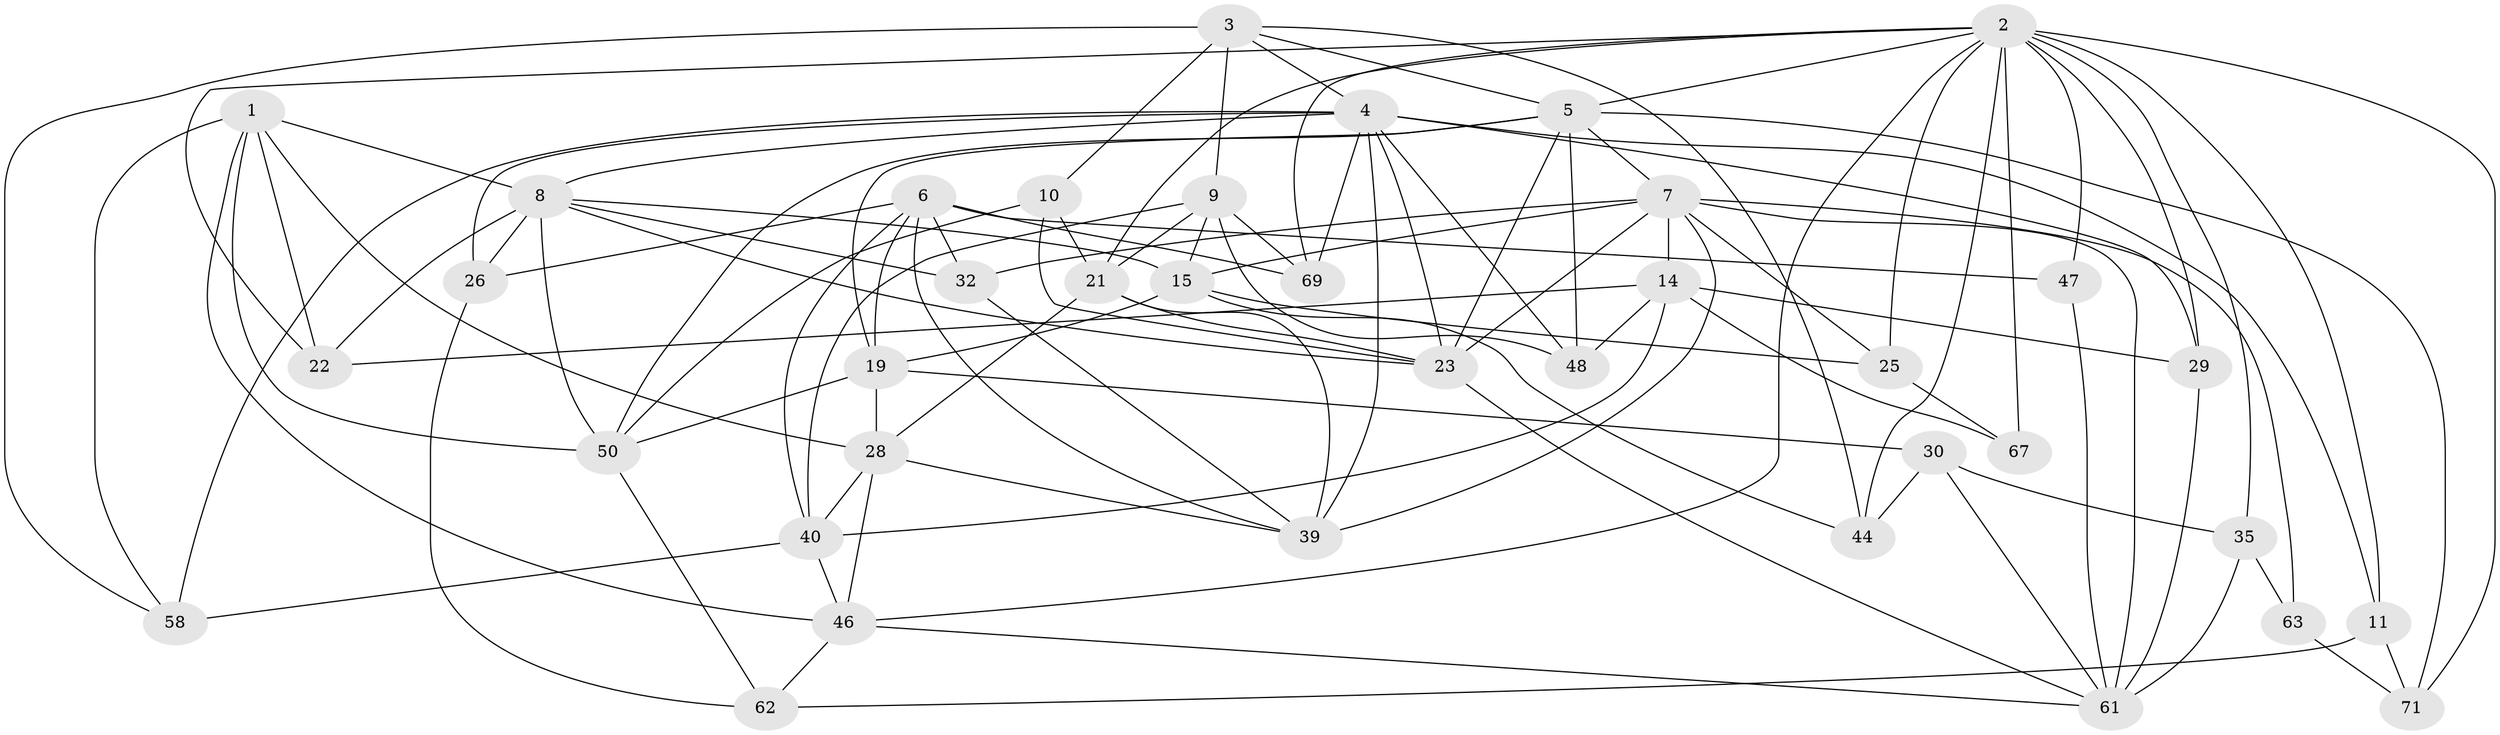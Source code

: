 // original degree distribution, {4: 1.0}
// Generated by graph-tools (version 1.1) at 2025/16/03/09/25 04:16:38]
// undirected, 38 vertices, 105 edges
graph export_dot {
graph [start="1"]
  node [color=gray90,style=filled];
  1 [super="+64"];
  2 [super="+37+43"];
  3 [super="+24"];
  4 [super="+75+31+27"];
  5 [super="+41+54"];
  6 [super="+49"];
  7 [super="+45+18+57"];
  8 [super="+12"];
  9 [super="+16"];
  10;
  11;
  14 [super="+17"];
  15 [super="+36"];
  19 [super="+73"];
  21 [super="+53"];
  22;
  23 [super="+56+51"];
  25;
  26;
  28 [super="+34"];
  29;
  30;
  32;
  35 [super="+74"];
  39 [super="+66"];
  40 [super="+55"];
  44;
  46 [super="+70"];
  47;
  48;
  50 [super="+59"];
  58;
  61 [super="+65"];
  62;
  63;
  67;
  69;
  71;
  1 -- 22;
  1 -- 58;
  1 -- 8;
  1 -- 50;
  1 -- 46;
  1 -- 28;
  2 -- 71;
  2 -- 67;
  2 -- 35 [weight=2];
  2 -- 21;
  2 -- 25;
  2 -- 47;
  2 -- 69;
  2 -- 11;
  2 -- 44;
  2 -- 46;
  2 -- 22;
  2 -- 29;
  2 -- 5;
  3 -- 4;
  3 -- 5;
  3 -- 9;
  3 -- 10;
  3 -- 58;
  3 -- 44;
  4 -- 29;
  4 -- 39;
  4 -- 26;
  4 -- 11;
  4 -- 58;
  4 -- 8;
  4 -- 48;
  4 -- 69;
  4 -- 23;
  5 -- 48;
  5 -- 50;
  5 -- 71;
  5 -- 7;
  5 -- 19;
  5 -- 23;
  6 -- 47 [weight=2];
  6 -- 26;
  6 -- 32;
  6 -- 19;
  6 -- 69;
  6 -- 39;
  6 -- 40;
  7 -- 32;
  7 -- 39;
  7 -- 25;
  7 -- 14 [weight=2];
  7 -- 63;
  7 -- 23 [weight=2];
  7 -- 15;
  7 -- 61 [weight=2];
  8 -- 26;
  8 -- 22;
  8 -- 32;
  8 -- 15;
  8 -- 50;
  8 -- 23;
  9 -- 48;
  9 -- 69;
  9 -- 40;
  9 -- 15;
  9 -- 21;
  10 -- 21;
  10 -- 50;
  10 -- 23;
  11 -- 62;
  11 -- 71;
  14 -- 29;
  14 -- 67 [weight=2];
  14 -- 48;
  14 -- 22;
  14 -- 40;
  15 -- 44;
  15 -- 25;
  15 -- 19;
  19 -- 30;
  19 -- 28;
  19 -- 50;
  21 -- 39;
  21 -- 28;
  21 -- 23;
  23 -- 61;
  25 -- 67;
  26 -- 62;
  28 -- 39;
  28 -- 46;
  28 -- 40;
  29 -- 61;
  30 -- 44;
  30 -- 35;
  30 -- 61;
  32 -- 39;
  35 -- 61;
  35 -- 63 [weight=2];
  40 -- 58;
  40 -- 46;
  46 -- 62;
  46 -- 61;
  47 -- 61;
  50 -- 62;
  63 -- 71;
}
